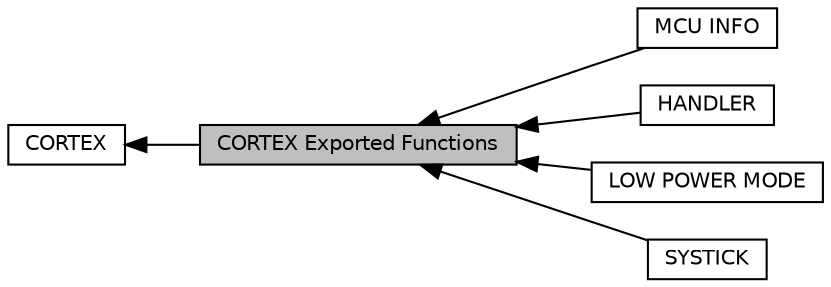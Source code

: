 digraph "CORTEX Exported Functions"
{
  edge [fontname="Helvetica",fontsize="10",labelfontname="Helvetica",labelfontsize="10"];
  node [fontname="Helvetica",fontsize="10",shape=box];
  rankdir=LR;
  Node6 [label="MCU INFO",height=0.2,width=0.4,color="black", fillcolor="white", style="filled",URL="$group___c_o_r_t_e_x___l_l___e_f___m_c_u___i_n_f_o.html",tooltip=" "];
  Node1 [label="CORTEX Exported Functions",height=0.2,width=0.4,color="black", fillcolor="grey75", style="filled", fontcolor="black",tooltip=" "];
  Node5 [label="HANDLER",height=0.2,width=0.4,color="black", fillcolor="white", style="filled",URL="$group___c_o_r_t_e_x___l_l___e_f___h_a_n_d_l_e_r.html",tooltip=" "];
  Node4 [label="LOW POWER MODE",height=0.2,width=0.4,color="black", fillcolor="white", style="filled",URL="$group___c_o_r_t_e_x___l_l___e_f___l_o_w___p_o_w_e_r___m_o_d_e.html",tooltip=" "];
  Node3 [label="SYSTICK",height=0.2,width=0.4,color="black", fillcolor="white", style="filled",URL="$group___c_o_r_t_e_x___l_l___e_f___s_y_s_t_i_c_k.html",tooltip=" "];
  Node2 [label="CORTEX",height=0.2,width=0.4,color="black", fillcolor="white", style="filled",URL="$group___c_o_r_t_e_x___l_l.html",tooltip=" "];
  Node2->Node1 [shape=plaintext, dir="back", style="solid"];
  Node1->Node3 [shape=plaintext, dir="back", style="solid"];
  Node1->Node4 [shape=plaintext, dir="back", style="solid"];
  Node1->Node5 [shape=plaintext, dir="back", style="solid"];
  Node1->Node6 [shape=plaintext, dir="back", style="solid"];
}
